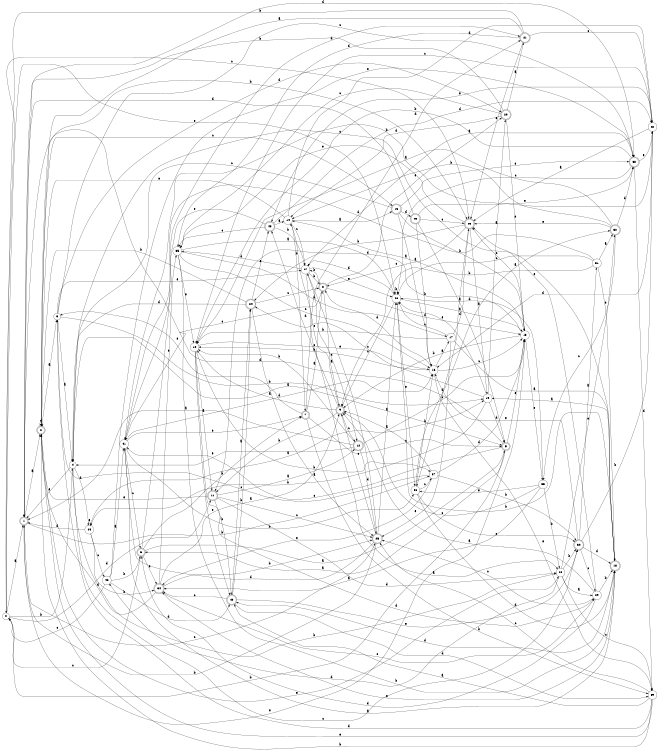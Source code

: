 digraph n37_1 {
__start0 [label="" shape="none"];

rankdir=LR;
size="8,5";

s0 [style="filled", color="black", fillcolor="white" shape="circle", label="0"];
s1 [style="rounded,filled", color="black", fillcolor="white" shape="doublecircle", label="1"];
s2 [style="rounded,filled", color="black", fillcolor="white" shape="doublecircle", label="2"];
s3 [style="filled", color="black", fillcolor="white" shape="circle", label="3"];
s4 [style="filled", color="black", fillcolor="white" shape="circle", label="4"];
s5 [style="rounded,filled", color="black", fillcolor="white" shape="doublecircle", label="5"];
s6 [style="rounded,filled", color="black", fillcolor="white" shape="doublecircle", label="6"];
s7 [style="rounded,filled", color="black", fillcolor="white" shape="doublecircle", label="7"];
s8 [style="rounded,filled", color="black", fillcolor="white" shape="doublecircle", label="8"];
s9 [style="rounded,filled", color="black", fillcolor="white" shape="doublecircle", label="9"];
s10 [style="filled", color="black", fillcolor="white" shape="circle", label="10"];
s11 [style="rounded,filled", color="black", fillcolor="white" shape="doublecircle", label="11"];
s12 [style="rounded,filled", color="black", fillcolor="white" shape="doublecircle", label="12"];
s13 [style="filled", color="black", fillcolor="white" shape="circle", label="13"];
s14 [style="filled", color="black", fillcolor="white" shape="circle", label="14"];
s15 [style="rounded,filled", color="black", fillcolor="white" shape="doublecircle", label="15"];
s16 [style="filled", color="black", fillcolor="white" shape="circle", label="16"];
s17 [style="filled", color="black", fillcolor="white" shape="circle", label="17"];
s18 [style="rounded,filled", color="black", fillcolor="white" shape="doublecircle", label="18"];
s19 [style="filled", color="black", fillcolor="white" shape="circle", label="19"];
s20 [style="rounded,filled", color="black", fillcolor="white" shape="doublecircle", label="20"];
s21 [style="rounded,filled", color="black", fillcolor="white" shape="doublecircle", label="21"];
s22 [style="filled", color="black", fillcolor="white" shape="circle", label="22"];
s23 [style="rounded,filled", color="black", fillcolor="white" shape="doublecircle", label="23"];
s24 [style="rounded,filled", color="black", fillcolor="white" shape="doublecircle", label="24"];
s25 [style="rounded,filled", color="black", fillcolor="white" shape="doublecircle", label="25"];
s26 [style="filled", color="black", fillcolor="white" shape="circle", label="26"];
s27 [style="filled", color="black", fillcolor="white" shape="circle", label="27"];
s28 [style="filled", color="black", fillcolor="white" shape="circle", label="28"];
s29 [style="filled", color="black", fillcolor="white" shape="circle", label="29"];
s30 [style="rounded,filled", color="black", fillcolor="white" shape="doublecircle", label="30"];
s31 [style="filled", color="black", fillcolor="white" shape="circle", label="31"];
s32 [style="rounded,filled", color="black", fillcolor="white" shape="doublecircle", label="32"];
s33 [style="filled", color="black", fillcolor="white" shape="circle", label="33"];
s34 [style="rounded,filled", color="black", fillcolor="white" shape="doublecircle", label="34"];
s35 [style="filled", color="black", fillcolor="white" shape="circle", label="35"];
s36 [style="filled", color="black", fillcolor="white" shape="circle", label="36"];
s37 [style="filled", color="black", fillcolor="white" shape="circle", label="37"];
s38 [style="rounded,filled", color="black", fillcolor="white" shape="doublecircle", label="38"];
s39 [style="filled", color="black", fillcolor="white" shape="circle", label="39"];
s40 [style="rounded,filled", color="black", fillcolor="white" shape="doublecircle", label="40"];
s41 [style="filled", color="black", fillcolor="white" shape="circle", label="41"];
s42 [style="filled", color="black", fillcolor="white" shape="circle", label="42"];
s43 [style="rounded,filled", color="black", fillcolor="white" shape="doublecircle", label="43"];
s44 [style="filled", color="black", fillcolor="white" shape="circle", label="44"];
s45 [style="rounded,filled", color="black", fillcolor="white" shape="doublecircle", label="45"];
s0 -> s1 [label="a"];
s0 -> s4 [label="b"];
s0 -> s23 [label="c"];
s0 -> s11 [label="d"];
s0 -> s26 [label="e"];
s1 -> s2 [label="a"];
s1 -> s37 [label="b"];
s1 -> s25 [label="c"];
s1 -> s38 [label="d"];
s1 -> s13 [label="e"];
s2 -> s3 [label="a"];
s2 -> s23 [label="b"];
s2 -> s15 [label="c"];
s2 -> s2 [label="d"];
s2 -> s28 [label="e"];
s3 -> s4 [label="a"];
s3 -> s19 [label="b"];
s3 -> s38 [label="c"];
s3 -> s20 [label="d"];
s3 -> s27 [label="e"];
s4 -> s5 [label="a"];
s4 -> s28 [label="b"];
s4 -> s30 [label="c"];
s4 -> s44 [label="d"];
s4 -> s1 [label="e"];
s5 -> s6 [label="a"];
s5 -> s0 [label="b"];
s5 -> s41 [label="c"];
s5 -> s1 [label="d"];
s5 -> s13 [label="e"];
s6 -> s5 [label="a"];
s6 -> s7 [label="b"];
s6 -> s0 [label="c"];
s6 -> s21 [label="d"];
s6 -> s34 [label="e"];
s7 -> s8 [label="a"];
s7 -> s39 [label="b"];
s7 -> s5 [label="c"];
s7 -> s21 [label="d"];
s7 -> s3 [label="e"];
s8 -> s9 [label="a"];
s8 -> s27 [label="b"];
s8 -> s41 [label="c"];
s8 -> s13 [label="d"];
s8 -> s20 [label="e"];
s9 -> s10 [label="a"];
s9 -> s11 [label="b"];
s9 -> s12 [label="c"];
s9 -> s43 [label="d"];
s9 -> s14 [label="e"];
s10 -> s11 [label="a"];
s10 -> s37 [label="b"];
s10 -> s16 [label="c"];
s10 -> s29 [label="d"];
s10 -> s40 [label="e"];
s11 -> s12 [label="a"];
s11 -> s40 [label="b"];
s11 -> s25 [label="c"];
s11 -> s28 [label="d"];
s11 -> s2 [label="e"];
s12 -> s1 [label="a"];
s12 -> s10 [label="b"];
s12 -> s13 [label="c"];
s12 -> s25 [label="d"];
s12 -> s4 [label="e"];
s13 -> s14 [label="a"];
s13 -> s9 [label="b"];
s13 -> s23 [label="c"];
s13 -> s11 [label="d"];
s13 -> s33 [label="e"];
s14 -> s15 [label="a"];
s14 -> s7 [label="b"];
s14 -> s27 [label="c"];
s14 -> s22 [label="d"];
s14 -> s2 [label="e"];
s15 -> s16 [label="a"];
s15 -> s13 [label="b"];
s15 -> s4 [label="c"];
s15 -> s45 [label="d"];
s15 -> s38 [label="e"];
s16 -> s17 [label="a"];
s16 -> s10 [label="b"];
s16 -> s13 [label="c"];
s16 -> s8 [label="d"];
s16 -> s39 [label="e"];
s17 -> s18 [label="a"];
s17 -> s10 [label="b"];
s17 -> s26 [label="c"];
s17 -> s23 [label="d"];
s17 -> s25 [label="e"];
s18 -> s19 [label="a"];
s18 -> s26 [label="b"];
s18 -> s4 [label="c"];
s18 -> s40 [label="d"];
s18 -> s34 [label="e"];
s19 -> s20 [label="a"];
s19 -> s44 [label="b"];
s19 -> s24 [label="c"];
s19 -> s5 [label="d"];
s19 -> s26 [label="e"];
s20 -> s21 [label="a"];
s20 -> s1 [label="b"];
s20 -> s35 [label="c"];
s20 -> s14 [label="d"];
s20 -> s13 [label="e"];
s21 -> s2 [label="a"];
s21 -> s0 [label="b"];
s21 -> s22 [label="c"];
s21 -> s35 [label="d"];
s21 -> s23 [label="e"];
s22 -> s23 [label="a"];
s22 -> s41 [label="b"];
s22 -> s10 [label="c"];
s22 -> s16 [label="d"];
s22 -> s43 [label="e"];
s23 -> s19 [label="a"];
s23 -> s24 [label="b"];
s23 -> s8 [label="c"];
s23 -> s36 [label="d"];
s23 -> s35 [label="e"];
s24 -> s25 [label="a"];
s24 -> s2 [label="b"];
s24 -> s8 [label="c"];
s24 -> s4 [label="d"];
s24 -> s43 [label="e"];
s25 -> s26 [label="a"];
s25 -> s1 [label="b"];
s25 -> s9 [label="c"];
s25 -> s41 [label="d"];
s25 -> s27 [label="e"];
s26 -> s13 [label="a"];
s26 -> s26 [label="b"];
s26 -> s9 [label="c"];
s26 -> s27 [label="d"];
s26 -> s36 [label="e"];
s27 -> s28 [label="a"];
s27 -> s8 [label="b"];
s27 -> s12 [label="c"];
s27 -> s35 [label="d"];
s27 -> s26 [label="e"];
s28 -> s29 [label="a"];
s28 -> s30 [label="b"];
s28 -> s39 [label="c"];
s28 -> s42 [label="d"];
s28 -> s32 [label="e"];
s29 -> s9 [label="a"];
s29 -> s18 [label="b"];
s29 -> s25 [label="c"];
s29 -> s6 [label="d"];
s29 -> s23 [label="e"];
s30 -> s31 [label="a"];
s30 -> s22 [label="b"];
s30 -> s29 [label="c"];
s30 -> s18 [label="d"];
s30 -> s16 [label="e"];
s31 -> s32 [label="a"];
s31 -> s9 [label="b"];
s31 -> s26 [label="c"];
s31 -> s41 [label="d"];
s31 -> s18 [label="e"];
s32 -> s10 [label="a"];
s32 -> s14 [label="b"];
s32 -> s33 [label="c"];
s32 -> s38 [label="d"];
s32 -> s23 [label="e"];
s33 -> s34 [label="a"];
s33 -> s28 [label="b"];
s33 -> s9 [label="c"];
s33 -> s26 [label="d"];
s33 -> s36 [label="e"];
s34 -> s9 [label="a"];
s34 -> s25 [label="b"];
s34 -> s29 [label="c"];
s34 -> s2 [label="d"];
s34 -> s35 [label="e"];
s35 -> s26 [label="a"];
s35 -> s18 [label="b"];
s35 -> s16 [label="c"];
s35 -> s17 [label="d"];
s35 -> s10 [label="e"];
s36 -> s32 [label="a"];
s36 -> s16 [label="b"];
s36 -> s37 [label="c"];
s36 -> s18 [label="d"];
s36 -> s30 [label="e"];
s37 -> s9 [label="a"];
s37 -> s30 [label="b"];
s37 -> s3 [label="c"];
s37 -> s13 [label="d"];
s37 -> s34 [label="e"];
s38 -> s27 [label="a"];
s38 -> s10 [label="b"];
s38 -> s26 [label="c"];
s38 -> s39 [label="d"];
s38 -> s22 [label="e"];
s39 -> s40 [label="a"];
s39 -> s2 [label="b"];
s39 -> s25 [label="c"];
s39 -> s3 [label="d"];
s39 -> s2 [label="e"];
s40 -> s24 [label="a"];
s40 -> s24 [label="b"];
s40 -> s34 [label="c"];
s40 -> s39 [label="d"];
s40 -> s30 [label="e"];
s41 -> s18 [label="a"];
s41 -> s36 [label="b"];
s41 -> s6 [label="c"];
s41 -> s16 [label="d"];
s41 -> s7 [label="e"];
s42 -> s41 [label="a"];
s42 -> s6 [label="b"];
s42 -> s0 [label="c"];
s42 -> s40 [label="d"];
s42 -> s38 [label="e"];
s43 -> s14 [label="a"];
s43 -> s27 [label="b"];
s43 -> s35 [label="c"];
s43 -> s22 [label="d"];
s43 -> s41 [label="e"];
s44 -> s19 [label="a"];
s44 -> s34 [label="b"];
s44 -> s42 [label="c"];
s44 -> s1 [label="d"];
s44 -> s44 [label="e"];
s45 -> s5 [label="a"];
s45 -> s16 [label="b"];
s45 -> s23 [label="c"];
s45 -> s1 [label="d"];
s45 -> s38 [label="e"];

}